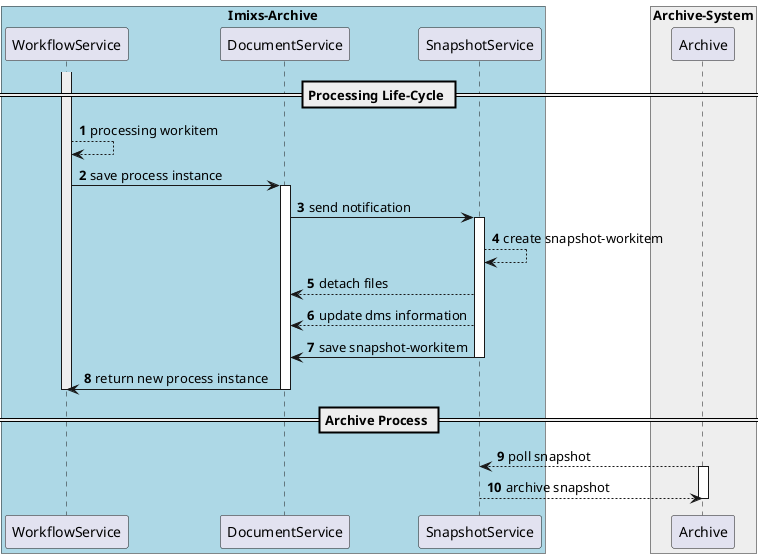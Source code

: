 @startuml
autonumber

box "Imixs-Archive" #LightBlue
participant WorkflowService
participant DocumentService
participant SnapshotService
end box

box "Archive-System" #EEEEEE
participant Archive
end box


== Processing Life-Cycle ==

activate WorkflowService #EEEEEE

WorkflowService --> WorkflowService : processing workitem

WorkflowService -> DocumentService: save process instance
activate DocumentService

DocumentService -> SnapshotService : send notification
activate SnapshotService
SnapshotService --> SnapshotService: create snapshot-workitem

SnapshotService --> DocumentService: detach files
SnapshotService --> DocumentService: update dms information

SnapshotService -> DocumentService: save snapshot-workitem
deactivate SnapshotService
DocumentService -> WorkflowService: return new process instance
deactivate DocumentService
deactivate WorkflowService

== Archive Process ==

Archive --> SnapshotService : poll snapshot
activate Archive
SnapshotService --> Archive : archive snapshot
deactivate Archive

@enduml
